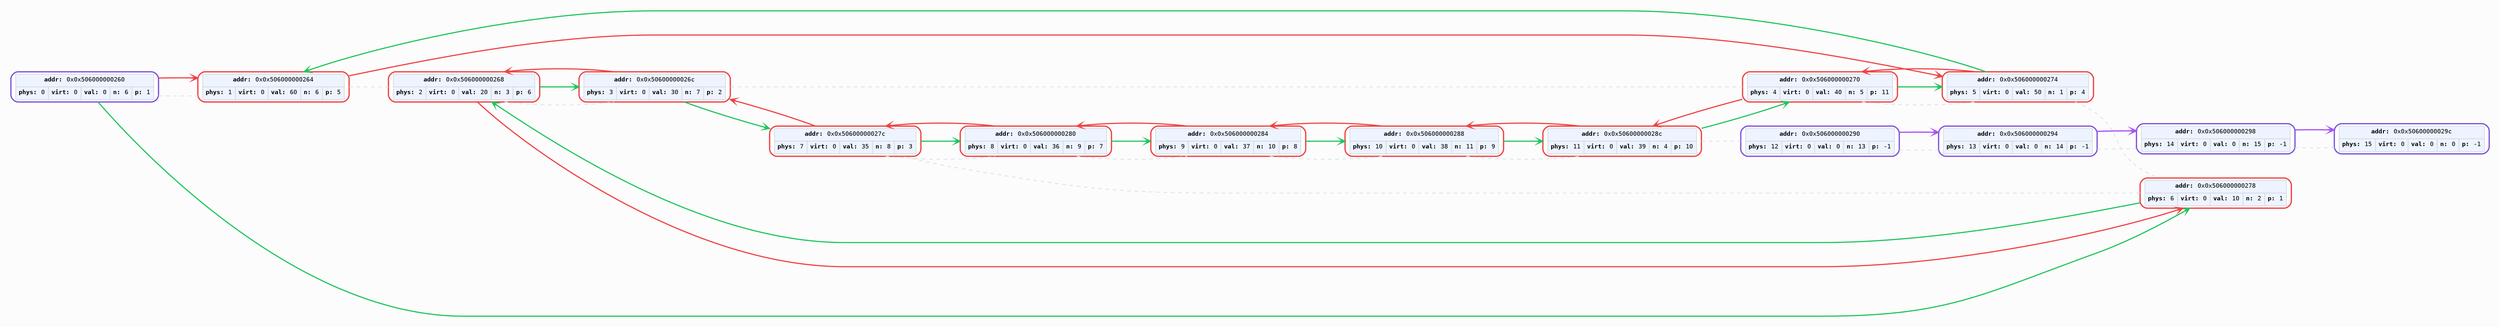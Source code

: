 digraph G {rankdir=LR;
graph [bgcolor="#FCFCFD", pad=0.25, nodesep=0.55, ranksep=0.9, splines=true];
node  [shape=box, style="rounded,filled", color="#D0D5DD", penwidth=1.4, fillcolor="#FFFFFF", fontname="monospace", fontsize=10];
edge  [color="#98A2B3", penwidth=1.5, arrowsize=0.8, arrowhead=vee];
label0 [color="#7F56D9", penwidth=2.1, label=<<TABLE BORDER="0" CELLBORDER="1" CELLSPACING="0" CELLPADDING="4" COLOR="#D0D5DD"><TR><TD COLSPAN="6" BGCOLOR="#EEF4FF"><B>addr:</B> 0x0x506000000260</TD></TR><TR><TD BGCOLOR="#EEF4FF"><B>phys:</B> 0</TD><TD BGCOLOR="#EEF4FF"><B>virt:</B> 0</TD><TD BGCOLOR="#EEF4FF"><B>val:</B> 0</TD><TD BGCOLOR="#EEF4FF"><B>n:</B> 6</TD><TD BGCOLOR="#EEF4FF"><B>p:</B> 1</TD></TR></TABLE>>];
label1 [color="#EF4444", penwidth=2.1, label=<<TABLE BORDER="0" CELLBORDER="1" CELLSPACING="0" CELLPADDING="4" COLOR="#D0D5DD"><TR><TD COLSPAN="6" BGCOLOR="#EEF4FF"><B>addr:</B> 0x0x506000000264</TD></TR><TR><TD BGCOLOR="#EEF4FF"><B>phys:</B> 1</TD><TD BGCOLOR="#EEF4FF"><B>virt:</B> 0</TD><TD BGCOLOR="#EEF4FF"><B>val:</B> 60</TD><TD BGCOLOR="#EEF4FF"><B>n:</B> 6</TD><TD BGCOLOR="#EEF4FF"><B>p:</B> 5</TD></TR></TABLE>>];
label2 [color="#EF4444", penwidth=2.1, label=<<TABLE BORDER="0" CELLBORDER="1" CELLSPACING="0" CELLPADDING="4" COLOR="#D0D5DD"><TR><TD COLSPAN="6" BGCOLOR="#EEF4FF"><B>addr:</B> 0x0x506000000268</TD></TR><TR><TD BGCOLOR="#EEF4FF"><B>phys:</B> 2</TD><TD BGCOLOR="#EEF4FF"><B>virt:</B> 0</TD><TD BGCOLOR="#EEF4FF"><B>val:</B> 20</TD><TD BGCOLOR="#EEF4FF"><B>n:</B> 3</TD><TD BGCOLOR="#EEF4FF"><B>p:</B> 6</TD></TR></TABLE>>];
label3 [color="#EF4444", penwidth=2.1, label=<<TABLE BORDER="0" CELLBORDER="1" CELLSPACING="0" CELLPADDING="4" COLOR="#D0D5DD"><TR><TD COLSPAN="6" BGCOLOR="#EEF4FF"><B>addr:</B> 0x0x50600000026c</TD></TR><TR><TD BGCOLOR="#EEF4FF"><B>phys:</B> 3</TD><TD BGCOLOR="#EEF4FF"><B>virt:</B> 0</TD><TD BGCOLOR="#EEF4FF"><B>val:</B> 30</TD><TD BGCOLOR="#EEF4FF"><B>n:</B> 7</TD><TD BGCOLOR="#EEF4FF"><B>p:</B> 2</TD></TR></TABLE>>];
label4 [color="#EF4444", penwidth=2.1, label=<<TABLE BORDER="0" CELLBORDER="1" CELLSPACING="0" CELLPADDING="4" COLOR="#D0D5DD"><TR><TD COLSPAN="6" BGCOLOR="#EEF4FF"><B>addr:</B> 0x0x506000000270</TD></TR><TR><TD BGCOLOR="#EEF4FF"><B>phys:</B> 4</TD><TD BGCOLOR="#EEF4FF"><B>virt:</B> 0</TD><TD BGCOLOR="#EEF4FF"><B>val:</B> 40</TD><TD BGCOLOR="#EEF4FF"><B>n:</B> 5</TD><TD BGCOLOR="#EEF4FF"><B>p:</B> 11</TD></TR></TABLE>>];
label5 [color="#EF4444", penwidth=2.1, label=<<TABLE BORDER="0" CELLBORDER="1" CELLSPACING="0" CELLPADDING="4" COLOR="#D0D5DD"><TR><TD COLSPAN="6" BGCOLOR="#EEF4FF"><B>addr:</B> 0x0x506000000274</TD></TR><TR><TD BGCOLOR="#EEF4FF"><B>phys:</B> 5</TD><TD BGCOLOR="#EEF4FF"><B>virt:</B> 0</TD><TD BGCOLOR="#EEF4FF"><B>val:</B> 50</TD><TD BGCOLOR="#EEF4FF"><B>n:</B> 1</TD><TD BGCOLOR="#EEF4FF"><B>p:</B> 4</TD></TR></TABLE>>];
label6 [color="#EF4444", penwidth=2.1, label=<<TABLE BORDER="0" CELLBORDER="1" CELLSPACING="0" CELLPADDING="4" COLOR="#D0D5DD"><TR><TD COLSPAN="6" BGCOLOR="#EEF4FF"><B>addr:</B> 0x0x506000000278</TD></TR><TR><TD BGCOLOR="#EEF4FF"><B>phys:</B> 6</TD><TD BGCOLOR="#EEF4FF"><B>virt:</B> 0</TD><TD BGCOLOR="#EEF4FF"><B>val:</B> 10</TD><TD BGCOLOR="#EEF4FF"><B>n:</B> 2</TD><TD BGCOLOR="#EEF4FF"><B>p:</B> 1</TD></TR></TABLE>>];
label7 [color="#EF4444", penwidth=2.1, label=<<TABLE BORDER="0" CELLBORDER="1" CELLSPACING="0" CELLPADDING="4" COLOR="#D0D5DD"><TR><TD COLSPAN="6" BGCOLOR="#EEF4FF"><B>addr:</B> 0x0x50600000027c</TD></TR><TR><TD BGCOLOR="#EEF4FF"><B>phys:</B> 7</TD><TD BGCOLOR="#EEF4FF"><B>virt:</B> 0</TD><TD BGCOLOR="#EEF4FF"><B>val:</B> 35</TD><TD BGCOLOR="#EEF4FF"><B>n:</B> 8</TD><TD BGCOLOR="#EEF4FF"><B>p:</B> 3</TD></TR></TABLE>>];
label8 [color="#EF4444", penwidth=2.1, label=<<TABLE BORDER="0" CELLBORDER="1" CELLSPACING="0" CELLPADDING="4" COLOR="#D0D5DD"><TR><TD COLSPAN="6" BGCOLOR="#EEF4FF"><B>addr:</B> 0x0x506000000280</TD></TR><TR><TD BGCOLOR="#EEF4FF"><B>phys:</B> 8</TD><TD BGCOLOR="#EEF4FF"><B>virt:</B> 0</TD><TD BGCOLOR="#EEF4FF"><B>val:</B> 36</TD><TD BGCOLOR="#EEF4FF"><B>n:</B> 9</TD><TD BGCOLOR="#EEF4FF"><B>p:</B> 7</TD></TR></TABLE>>];
label9 [color="#EF4444", penwidth=2.1, label=<<TABLE BORDER="0" CELLBORDER="1" CELLSPACING="0" CELLPADDING="4" COLOR="#D0D5DD"><TR><TD COLSPAN="6" BGCOLOR="#EEF4FF"><B>addr:</B> 0x0x506000000284</TD></TR><TR><TD BGCOLOR="#EEF4FF"><B>phys:</B> 9</TD><TD BGCOLOR="#EEF4FF"><B>virt:</B> 0</TD><TD BGCOLOR="#EEF4FF"><B>val:</B> 37</TD><TD BGCOLOR="#EEF4FF"><B>n:</B> 10</TD><TD BGCOLOR="#EEF4FF"><B>p:</B> 8</TD></TR></TABLE>>];
label10 [color="#EF4444", penwidth=2.1, label=<<TABLE BORDER="0" CELLBORDER="1" CELLSPACING="0" CELLPADDING="4" COLOR="#D0D5DD"><TR><TD COLSPAN="6" BGCOLOR="#EEF4FF"><B>addr:</B> 0x0x506000000288</TD></TR><TR><TD BGCOLOR="#EEF4FF"><B>phys:</B> 10</TD><TD BGCOLOR="#EEF4FF"><B>virt:</B> 0</TD><TD BGCOLOR="#EEF4FF"><B>val:</B> 38</TD><TD BGCOLOR="#EEF4FF"><B>n:</B> 11</TD><TD BGCOLOR="#EEF4FF"><B>p:</B> 9</TD></TR></TABLE>>];
label11 [color="#EF4444", penwidth=2.1, label=<<TABLE BORDER="0" CELLBORDER="1" CELLSPACING="0" CELLPADDING="4" COLOR="#D0D5DD"><TR><TD COLSPAN="6" BGCOLOR="#EEF4FF"><B>addr:</B> 0x0x50600000028c</TD></TR><TR><TD BGCOLOR="#EEF4FF"><B>phys:</B> 11</TD><TD BGCOLOR="#EEF4FF"><B>virt:</B> 0</TD><TD BGCOLOR="#EEF4FF"><B>val:</B> 39</TD><TD BGCOLOR="#EEF4FF"><B>n:</B> 4</TD><TD BGCOLOR="#EEF4FF"><B>p:</B> 10</TD></TR></TABLE>>];
label12 [color="#7F56D9", penwidth=2.1, label=<<TABLE BORDER="0" CELLBORDER="1" CELLSPACING="0" CELLPADDING="4" COLOR="#D0D5DD"><TR><TD COLSPAN="6" BGCOLOR="#EEF4FF"><B>addr:</B> 0x0x506000000290</TD></TR><TR><TD BGCOLOR="#EEF4FF"><B>phys:</B> 12</TD><TD BGCOLOR="#EEF4FF"><B>virt:</B> 0</TD><TD BGCOLOR="#EEF4FF"><B>val:</B> 0</TD><TD BGCOLOR="#EEF4FF"><B>n:</B> 13</TD><TD BGCOLOR="#EEF4FF"><B>p:</B> -1</TD></TR></TABLE>>];
label13 [color="#7F56D9", penwidth=2.1, label=<<TABLE BORDER="0" CELLBORDER="1" CELLSPACING="0" CELLPADDING="4" COLOR="#D0D5DD"><TR><TD COLSPAN="6" BGCOLOR="#EEF4FF"><B>addr:</B> 0x0x506000000294</TD></TR><TR><TD BGCOLOR="#EEF4FF"><B>phys:</B> 13</TD><TD BGCOLOR="#EEF4FF"><B>virt:</B> 0</TD><TD BGCOLOR="#EEF4FF"><B>val:</B> 0</TD><TD BGCOLOR="#EEF4FF"><B>n:</B> 14</TD><TD BGCOLOR="#EEF4FF"><B>p:</B> -1</TD></TR></TABLE>>];
label14 [color="#7F56D9", penwidth=2.1, label=<<TABLE BORDER="0" CELLBORDER="1" CELLSPACING="0" CELLPADDING="4" COLOR="#D0D5DD"><TR><TD COLSPAN="6" BGCOLOR="#EEF4FF"><B>addr:</B> 0x0x506000000298</TD></TR><TR><TD BGCOLOR="#EEF4FF"><B>phys:</B> 14</TD><TD BGCOLOR="#EEF4FF"><B>virt:</B> 0</TD><TD BGCOLOR="#EEF4FF"><B>val:</B> 0</TD><TD BGCOLOR="#EEF4FF"><B>n:</B> 15</TD><TD BGCOLOR="#EEF4FF"><B>p:</B> -1</TD></TR></TABLE>>];
label15 [color="#7F56D9", penwidth=2.1, label=<<TABLE BORDER="0" CELLBORDER="1" CELLSPACING="0" CELLPADDING="4" COLOR="#D0D5DD"><TR><TD COLSPAN="6" BGCOLOR="#EEF4FF"><B>addr:</B> 0x0x50600000029c</TD></TR><TR><TD BGCOLOR="#EEF4FF"><B>phys:</B> 15</TD><TD BGCOLOR="#EEF4FF"><B>virt:</B> 0</TD><TD BGCOLOR="#EEF4FF"><B>val:</B> 0</TD><TD BGCOLOR="#EEF4FF"><B>n:</B> 0</TD><TD BGCOLOR="#EEF4FF"><B>p:</B> -1</TD></TR></TABLE>>];
label0 -> label1 [color="#DCE6E3", style="dashed", arrowhead="none", weight=6, minlen=1];
label1 -> label2 [color="#DCE6E3", style="dashed", arrowhead="none", weight=6, minlen=1];
label2 -> label3 [color="#DCE6E3", style="dashed", arrowhead="none", weight=6, minlen=1];
label3 -> label4 [color="#DCE6E3", style="dashed", arrowhead="none", weight=6, minlen=1];
label4 -> label5 [color="#DCE6E3", style="dashed", arrowhead="none", weight=6, minlen=1];
label5 -> label6 [color="#DCE6E3", style="dashed", arrowhead="none", weight=6, minlen=1];
label6 -> label7 [color="#DCE6E3", style="dashed", arrowhead="none", weight=6, minlen=1];
label7 -> label8 [color="#DCE6E3", style="dashed", arrowhead="none", weight=6, minlen=1];
label8 -> label9 [color="#DCE6E3", style="dashed", arrowhead="none", weight=6, minlen=1];
label9 -> label10 [color="#DCE6E3", style="dashed", arrowhead="none", weight=6, minlen=1];
label10 -> label11 [color="#DCE6E3", style="dashed", arrowhead="none", weight=6, minlen=1];
label11 -> label12 [color="#DCE6E3", style="dashed", arrowhead="none", weight=6, minlen=1];
label12 -> label13 [color="#DCE6E3", style="dashed", arrowhead="none", weight=6, minlen=1];
label13 -> label14 [color="#DCE6E3", style="dashed", arrowhead="none", weight=6, minlen=1];
label14 -> label15 [color="#DCE6E3", style="dashed", arrowhead="none", weight=6, minlen=1];
label0 -> label6 [color="#22C55E", penwidth=1.9];
label2 -> label3 [color="#22C55E", penwidth=1.9];
label3 -> label7 [color="#22C55E", penwidth=1.9];
label4 -> label5 [color="#22C55E", penwidth=1.9];
label5 -> label1 [color="#22C55E", penwidth=1.9];
label6 -> label2 [color="#22C55E", penwidth=1.9];
label7 -> label8 [color="#22C55E", penwidth=1.9];
label8 -> label9 [color="#22C55E", penwidth=1.9];
label9 -> label10 [color="#22C55E", penwidth=1.9];
label10 -> label11 [color="#22C55E", penwidth=1.9];
label11 -> label4 [color="#22C55E", penwidth=1.9];
label0 -> label1 [color="#EF4444", penwidth=1.9];
label1 -> label5 [color="#EF4444", penwidth=1.9];
label2 -> label6 [color="#EF4444", penwidth=1.9];
label3 -> label2 [color="#EF4444", penwidth=1.9];
label4 -> label11 [color="#EF4444", penwidth=1.9];
label5 -> label4 [color="#EF4444", penwidth=1.9];
label7 -> label3 [color="#EF4444", penwidth=1.9];
label8 -> label7 [color="#EF4444", penwidth=1.9];
label9 -> label8 [color="#EF4444", penwidth=1.9];
label10 -> label9 [color="#EF4444", penwidth=1.9];
label11 -> label10 [color="#EF4444", penwidth=1.9];
label12 -> label13 [color="#A855F7", penwidth=2.0];
label13 -> label14 [color="#A855F7", penwidth=2.0];
label14 -> label15 [color="#A855F7", penwidth=2.0];
}